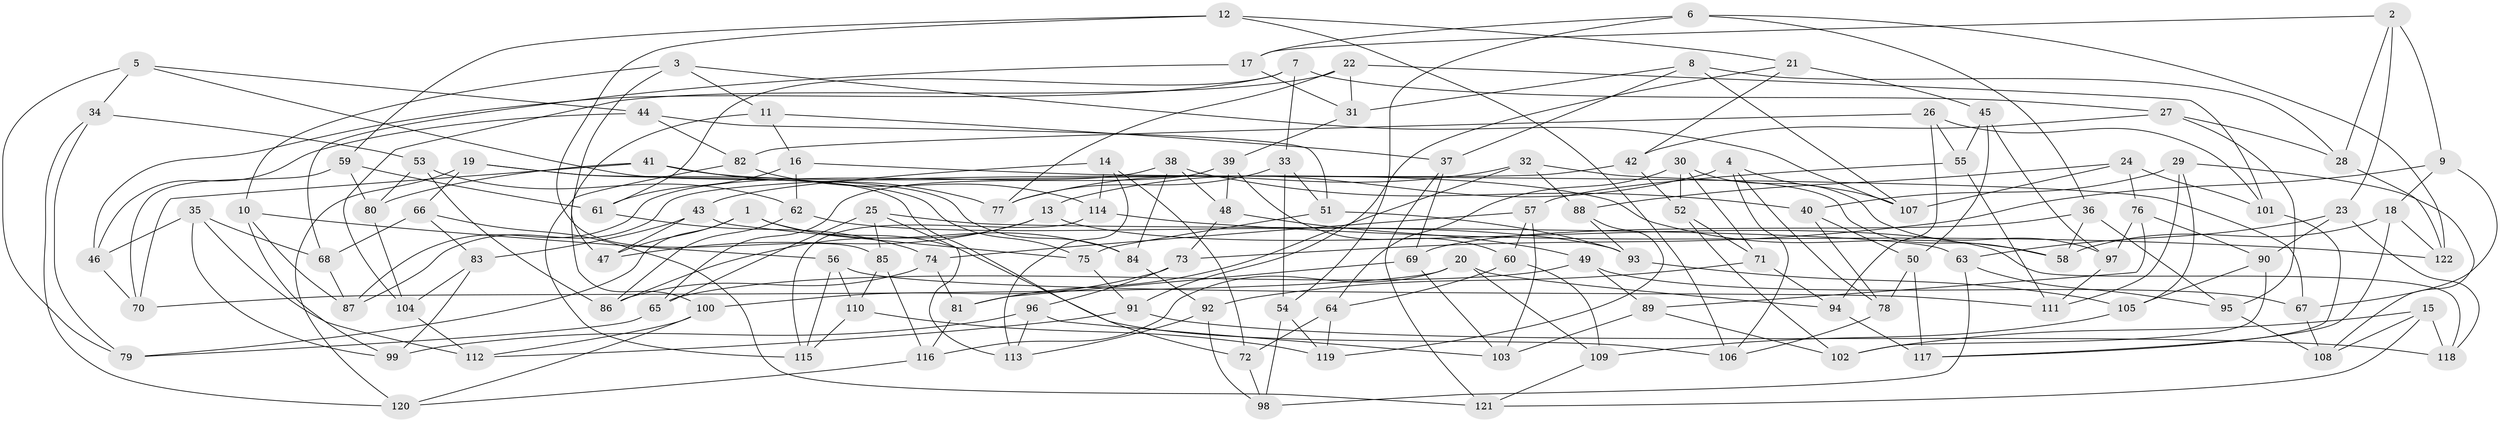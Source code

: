// coarse degree distribution, {7: 0.0625, 14: 0.020833333333333332, 6: 0.125, 5: 0.020833333333333332, 13: 0.041666666666666664, 9: 0.0625, 12: 0.020833333333333332, 8: 0.125, 4: 0.4166666666666667, 10: 0.08333333333333333, 3: 0.020833333333333332}
// Generated by graph-tools (version 1.1) at 2025/20/03/04/25 18:20:28]
// undirected, 122 vertices, 244 edges
graph export_dot {
graph [start="1"]
  node [color=gray90,style=filled];
  1;
  2;
  3;
  4;
  5;
  6;
  7;
  8;
  9;
  10;
  11;
  12;
  13;
  14;
  15;
  16;
  17;
  18;
  19;
  20;
  21;
  22;
  23;
  24;
  25;
  26;
  27;
  28;
  29;
  30;
  31;
  32;
  33;
  34;
  35;
  36;
  37;
  38;
  39;
  40;
  41;
  42;
  43;
  44;
  45;
  46;
  47;
  48;
  49;
  50;
  51;
  52;
  53;
  54;
  55;
  56;
  57;
  58;
  59;
  60;
  61;
  62;
  63;
  64;
  65;
  66;
  67;
  68;
  69;
  70;
  71;
  72;
  73;
  74;
  75;
  76;
  77;
  78;
  79;
  80;
  81;
  82;
  83;
  84;
  85;
  86;
  87;
  88;
  89;
  90;
  91;
  92;
  93;
  94;
  95;
  96;
  97;
  98;
  99;
  100;
  101;
  102;
  103;
  104;
  105;
  106;
  107;
  108;
  109;
  110;
  111;
  112;
  113;
  114;
  115;
  116;
  117;
  118;
  119;
  120;
  121;
  122;
  1 -- 47;
  1 -- 84;
  1 -- 79;
  1 -- 106;
  2 -- 28;
  2 -- 17;
  2 -- 9;
  2 -- 23;
  3 -- 107;
  3 -- 10;
  3 -- 47;
  3 -- 11;
  4 -- 78;
  4 -- 13;
  4 -- 106;
  4 -- 107;
  5 -- 84;
  5 -- 44;
  5 -- 34;
  5 -- 79;
  6 -- 17;
  6 -- 36;
  6 -- 54;
  6 -- 122;
  7 -- 61;
  7 -- 27;
  7 -- 33;
  7 -- 46;
  8 -- 31;
  8 -- 37;
  8 -- 107;
  8 -- 28;
  9 -- 73;
  9 -- 67;
  9 -- 18;
  10 -- 87;
  10 -- 56;
  10 -- 99;
  11 -- 100;
  11 -- 16;
  11 -- 37;
  12 -- 59;
  12 -- 21;
  12 -- 106;
  12 -- 85;
  13 -- 47;
  13 -- 118;
  13 -- 86;
  14 -- 113;
  14 -- 43;
  14 -- 114;
  14 -- 72;
  15 -- 121;
  15 -- 108;
  15 -- 118;
  15 -- 102;
  16 -- 61;
  16 -- 67;
  16 -- 62;
  17 -- 31;
  17 -- 68;
  18 -- 122;
  18 -- 58;
  18 -- 117;
  19 -- 75;
  19 -- 66;
  19 -- 120;
  19 -- 72;
  20 -- 94;
  20 -- 70;
  20 -- 116;
  20 -- 109;
  21 -- 91;
  21 -- 42;
  21 -- 45;
  22 -- 104;
  22 -- 77;
  22 -- 31;
  22 -- 101;
  23 -- 63;
  23 -- 90;
  23 -- 118;
  24 -- 88;
  24 -- 101;
  24 -- 107;
  24 -- 76;
  25 -- 85;
  25 -- 63;
  25 -- 65;
  25 -- 113;
  26 -- 101;
  26 -- 94;
  26 -- 82;
  26 -- 55;
  27 -- 42;
  27 -- 95;
  27 -- 28;
  28 -- 122;
  29 -- 105;
  29 -- 108;
  29 -- 40;
  29 -- 111;
  30 -- 97;
  30 -- 64;
  30 -- 52;
  30 -- 71;
  31 -- 39;
  32 -- 88;
  32 -- 58;
  32 -- 81;
  32 -- 77;
  33 -- 51;
  33 -- 77;
  33 -- 54;
  34 -- 79;
  34 -- 53;
  34 -- 120;
  35 -- 99;
  35 -- 46;
  35 -- 68;
  35 -- 112;
  36 -- 58;
  36 -- 69;
  36 -- 95;
  37 -- 69;
  37 -- 121;
  38 -- 48;
  38 -- 40;
  38 -- 87;
  38 -- 84;
  39 -- 60;
  39 -- 48;
  39 -- 65;
  40 -- 50;
  40 -- 78;
  41 -- 70;
  41 -- 80;
  41 -- 58;
  41 -- 77;
  42 -- 52;
  42 -- 87;
  43 -- 75;
  43 -- 47;
  43 -- 83;
  44 -- 51;
  44 -- 82;
  44 -- 46;
  45 -- 97;
  45 -- 55;
  45 -- 50;
  46 -- 70;
  48 -- 49;
  48 -- 73;
  49 -- 67;
  49 -- 65;
  49 -- 89;
  50 -- 78;
  50 -- 117;
  51 -- 75;
  51 -- 93;
  52 -- 102;
  52 -- 71;
  53 -- 86;
  53 -- 62;
  53 -- 80;
  54 -- 119;
  54 -- 98;
  55 -- 57;
  55 -- 111;
  56 -- 111;
  56 -- 110;
  56 -- 115;
  57 -- 103;
  57 -- 60;
  57 -- 74;
  59 -- 61;
  59 -- 80;
  59 -- 70;
  60 -- 64;
  60 -- 109;
  61 -- 74;
  62 -- 93;
  62 -- 86;
  63 -- 95;
  63 -- 98;
  64 -- 119;
  64 -- 72;
  65 -- 79;
  66 -- 121;
  66 -- 83;
  66 -- 68;
  67 -- 108;
  68 -- 87;
  69 -- 103;
  69 -- 81;
  71 -- 94;
  71 -- 92;
  72 -- 98;
  73 -- 96;
  73 -- 100;
  74 -- 86;
  74 -- 81;
  75 -- 91;
  76 -- 97;
  76 -- 90;
  76 -- 89;
  78 -- 106;
  80 -- 104;
  81 -- 116;
  82 -- 115;
  82 -- 114;
  83 -- 104;
  83 -- 99;
  84 -- 92;
  85 -- 116;
  85 -- 110;
  88 -- 93;
  88 -- 119;
  89 -- 103;
  89 -- 102;
  90 -- 105;
  90 -- 102;
  91 -- 118;
  91 -- 112;
  92 -- 113;
  92 -- 98;
  93 -- 105;
  94 -- 117;
  95 -- 108;
  96 -- 103;
  96 -- 99;
  96 -- 113;
  97 -- 111;
  100 -- 120;
  100 -- 112;
  101 -- 117;
  104 -- 112;
  105 -- 109;
  109 -- 121;
  110 -- 119;
  110 -- 115;
  114 -- 122;
  114 -- 115;
  116 -- 120;
}
